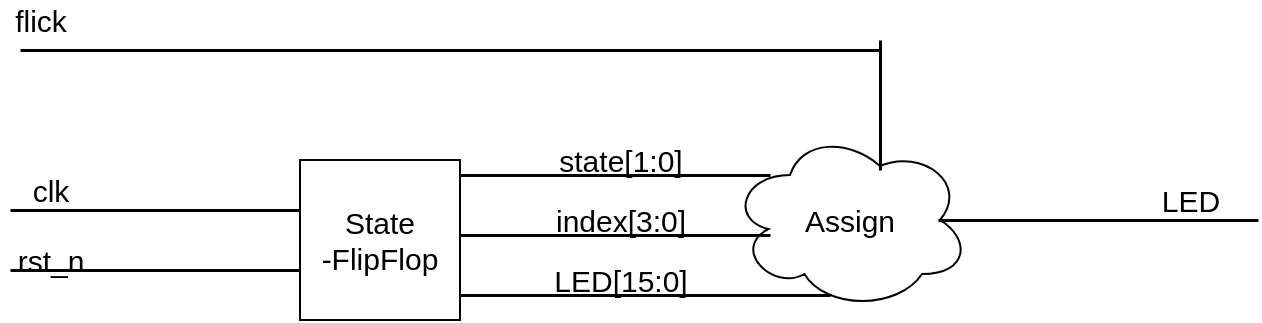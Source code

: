 <mxfile version="14.8.0" type="github">
  <diagram id="lNwx70YwFImhAdkBiCjS" name="Page-1">
    <mxGraphModel dx="1019" dy="519" grid="1" gridSize="10" guides="1" tooltips="1" connect="1" arrows="1" fold="1" page="1" pageScale="1" pageWidth="827" pageHeight="1169" math="0" shadow="0">
      <root>
        <mxCell id="0" />
        <mxCell id="1" parent="0" />
        <mxCell id="bOoDoIh7ptmJdQdkOBES-1" value="&lt;font style=&quot;font-size: 15px&quot;&gt;Assign&lt;/font&gt;" style="ellipse;shape=cloud;whiteSpace=wrap;html=1;" parent="1" vertex="1">
          <mxGeometry x="466" y="385" width="120" height="90" as="geometry" />
        </mxCell>
        <mxCell id="-i50-3i5kCzuWG5Ihwtd-1" value="&lt;font style=&quot;font-size: 15px&quot;&gt;State&lt;br&gt;-FlipFlop&lt;/font&gt;" style="whiteSpace=wrap;html=1;aspect=fixed;" parent="1" vertex="1">
          <mxGeometry x="251" y="400" width="80" height="80" as="geometry" />
        </mxCell>
        <mxCell id="-i50-3i5kCzuWG5Ihwtd-8" value="" style="line;strokeWidth=1.5;html=1;" parent="1" vertex="1">
          <mxGeometry x="111" y="340" width="430" height="10" as="geometry" />
        </mxCell>
        <mxCell id="-i50-3i5kCzuWG5Ihwtd-9" value="" style="line;strokeWidth=1.5;html=1;" parent="1" vertex="1">
          <mxGeometry x="331" y="400" width="155" height="15" as="geometry" />
        </mxCell>
        <mxCell id="-i50-3i5kCzuWG5Ihwtd-10" value="&lt;font style=&quot;font-size: 15px&quot;&gt;flick&lt;/font&gt;" style="text;html=1;align=center;verticalAlign=middle;resizable=0;points=[];autosize=1;strokeColor=none;" parent="1" vertex="1">
          <mxGeometry x="101" y="320" width="40" height="20" as="geometry" />
        </mxCell>
        <mxCell id="-i50-3i5kCzuWG5Ihwtd-11" value="&lt;font style=&quot;font-size: 15px&quot;&gt;rst_n&lt;/font&gt;" style="text;html=1;align=center;verticalAlign=middle;resizable=0;points=[];autosize=1;strokeColor=none;" parent="1" vertex="1">
          <mxGeometry x="101" y="440" width="50" height="20" as="geometry" />
        </mxCell>
        <mxCell id="-i50-3i5kCzuWG5Ihwtd-12" value="" style="line;strokeWidth=1.5;html=1;" parent="1" vertex="1">
          <mxGeometry x="106" y="450" width="145" height="10" as="geometry" />
        </mxCell>
        <mxCell id="-i50-3i5kCzuWG5Ihwtd-17" value="&lt;font style=&quot;font-size: 15px&quot;&gt;clk&lt;/font&gt;" style="text;html=1;align=center;verticalAlign=middle;resizable=0;points=[];autosize=1;strokeColor=none;" parent="1" vertex="1">
          <mxGeometry x="111" y="405" width="30" height="20" as="geometry" />
        </mxCell>
        <mxCell id="-i50-3i5kCzuWG5Ihwtd-19" value="" style="line;strokeWidth=1.5;html=1;" parent="1" vertex="1">
          <mxGeometry x="106" y="420" width="145" height="10" as="geometry" />
        </mxCell>
        <mxCell id="-i50-3i5kCzuWG5Ihwtd-21" value="&lt;font style=&quot;font-size: 15px&quot;&gt;state[1:0]&lt;/font&gt;" style="text;html=1;align=center;verticalAlign=middle;resizable=0;points=[];autosize=1;strokeColor=none;" parent="1" vertex="1">
          <mxGeometry x="371" y="390" width="80" height="20" as="geometry" />
        </mxCell>
        <mxCell id="-i50-3i5kCzuWG5Ihwtd-22" value="" style="line;strokeWidth=1.5;html=1;" parent="1" vertex="1">
          <mxGeometry x="331" y="430" width="155" height="15" as="geometry" />
        </mxCell>
        <mxCell id="-i50-3i5kCzuWG5Ihwtd-23" value="&lt;font style=&quot;font-size: 15px&quot;&gt;index[3:0]&lt;/font&gt;" style="text;html=1;align=center;verticalAlign=middle;resizable=0;points=[];autosize=1;strokeColor=none;" parent="1" vertex="1">
          <mxGeometry x="371" y="420" width="80" height="20" as="geometry" />
        </mxCell>
        <mxCell id="-i50-3i5kCzuWG5Ihwtd-24" value="" style="line;strokeWidth=1.5;html=1;" parent="1" vertex="1">
          <mxGeometry x="331" y="460" width="185" height="15" as="geometry" />
        </mxCell>
        <mxCell id="-i50-3i5kCzuWG5Ihwtd-25" value="&lt;font style=&quot;font-size: 15px&quot;&gt;LED[15:0]&lt;/font&gt;" style="text;html=1;align=center;verticalAlign=middle;resizable=0;points=[];autosize=1;strokeColor=none;" parent="1" vertex="1">
          <mxGeometry x="371" y="450" width="80" height="20" as="geometry" />
        </mxCell>
        <mxCell id="61FpNsGSzkDbhPLYVPGn-1" value="" style="line;strokeWidth=1.5;direction=south;html=1;perimeter=backbonePerimeter;points=[];outlineConnect=0;" vertex="1" parent="1">
          <mxGeometry x="536" y="340" width="10" height="65" as="geometry" />
        </mxCell>
        <mxCell id="61FpNsGSzkDbhPLYVPGn-2" value="" style="line;strokeWidth=1.5;html=1;" vertex="1" parent="1">
          <mxGeometry x="570" y="425" width="160" height="10" as="geometry" />
        </mxCell>
        <mxCell id="61FpNsGSzkDbhPLYVPGn-4" value="&lt;font style=&quot;font-size: 15px&quot;&gt;LED&lt;/font&gt;" style="text;html=1;align=center;verticalAlign=middle;resizable=0;points=[];autosize=1;strokeColor=none;" vertex="1" parent="1">
          <mxGeometry x="676" y="410" width="40" height="20" as="geometry" />
        </mxCell>
      </root>
    </mxGraphModel>
  </diagram>
</mxfile>
